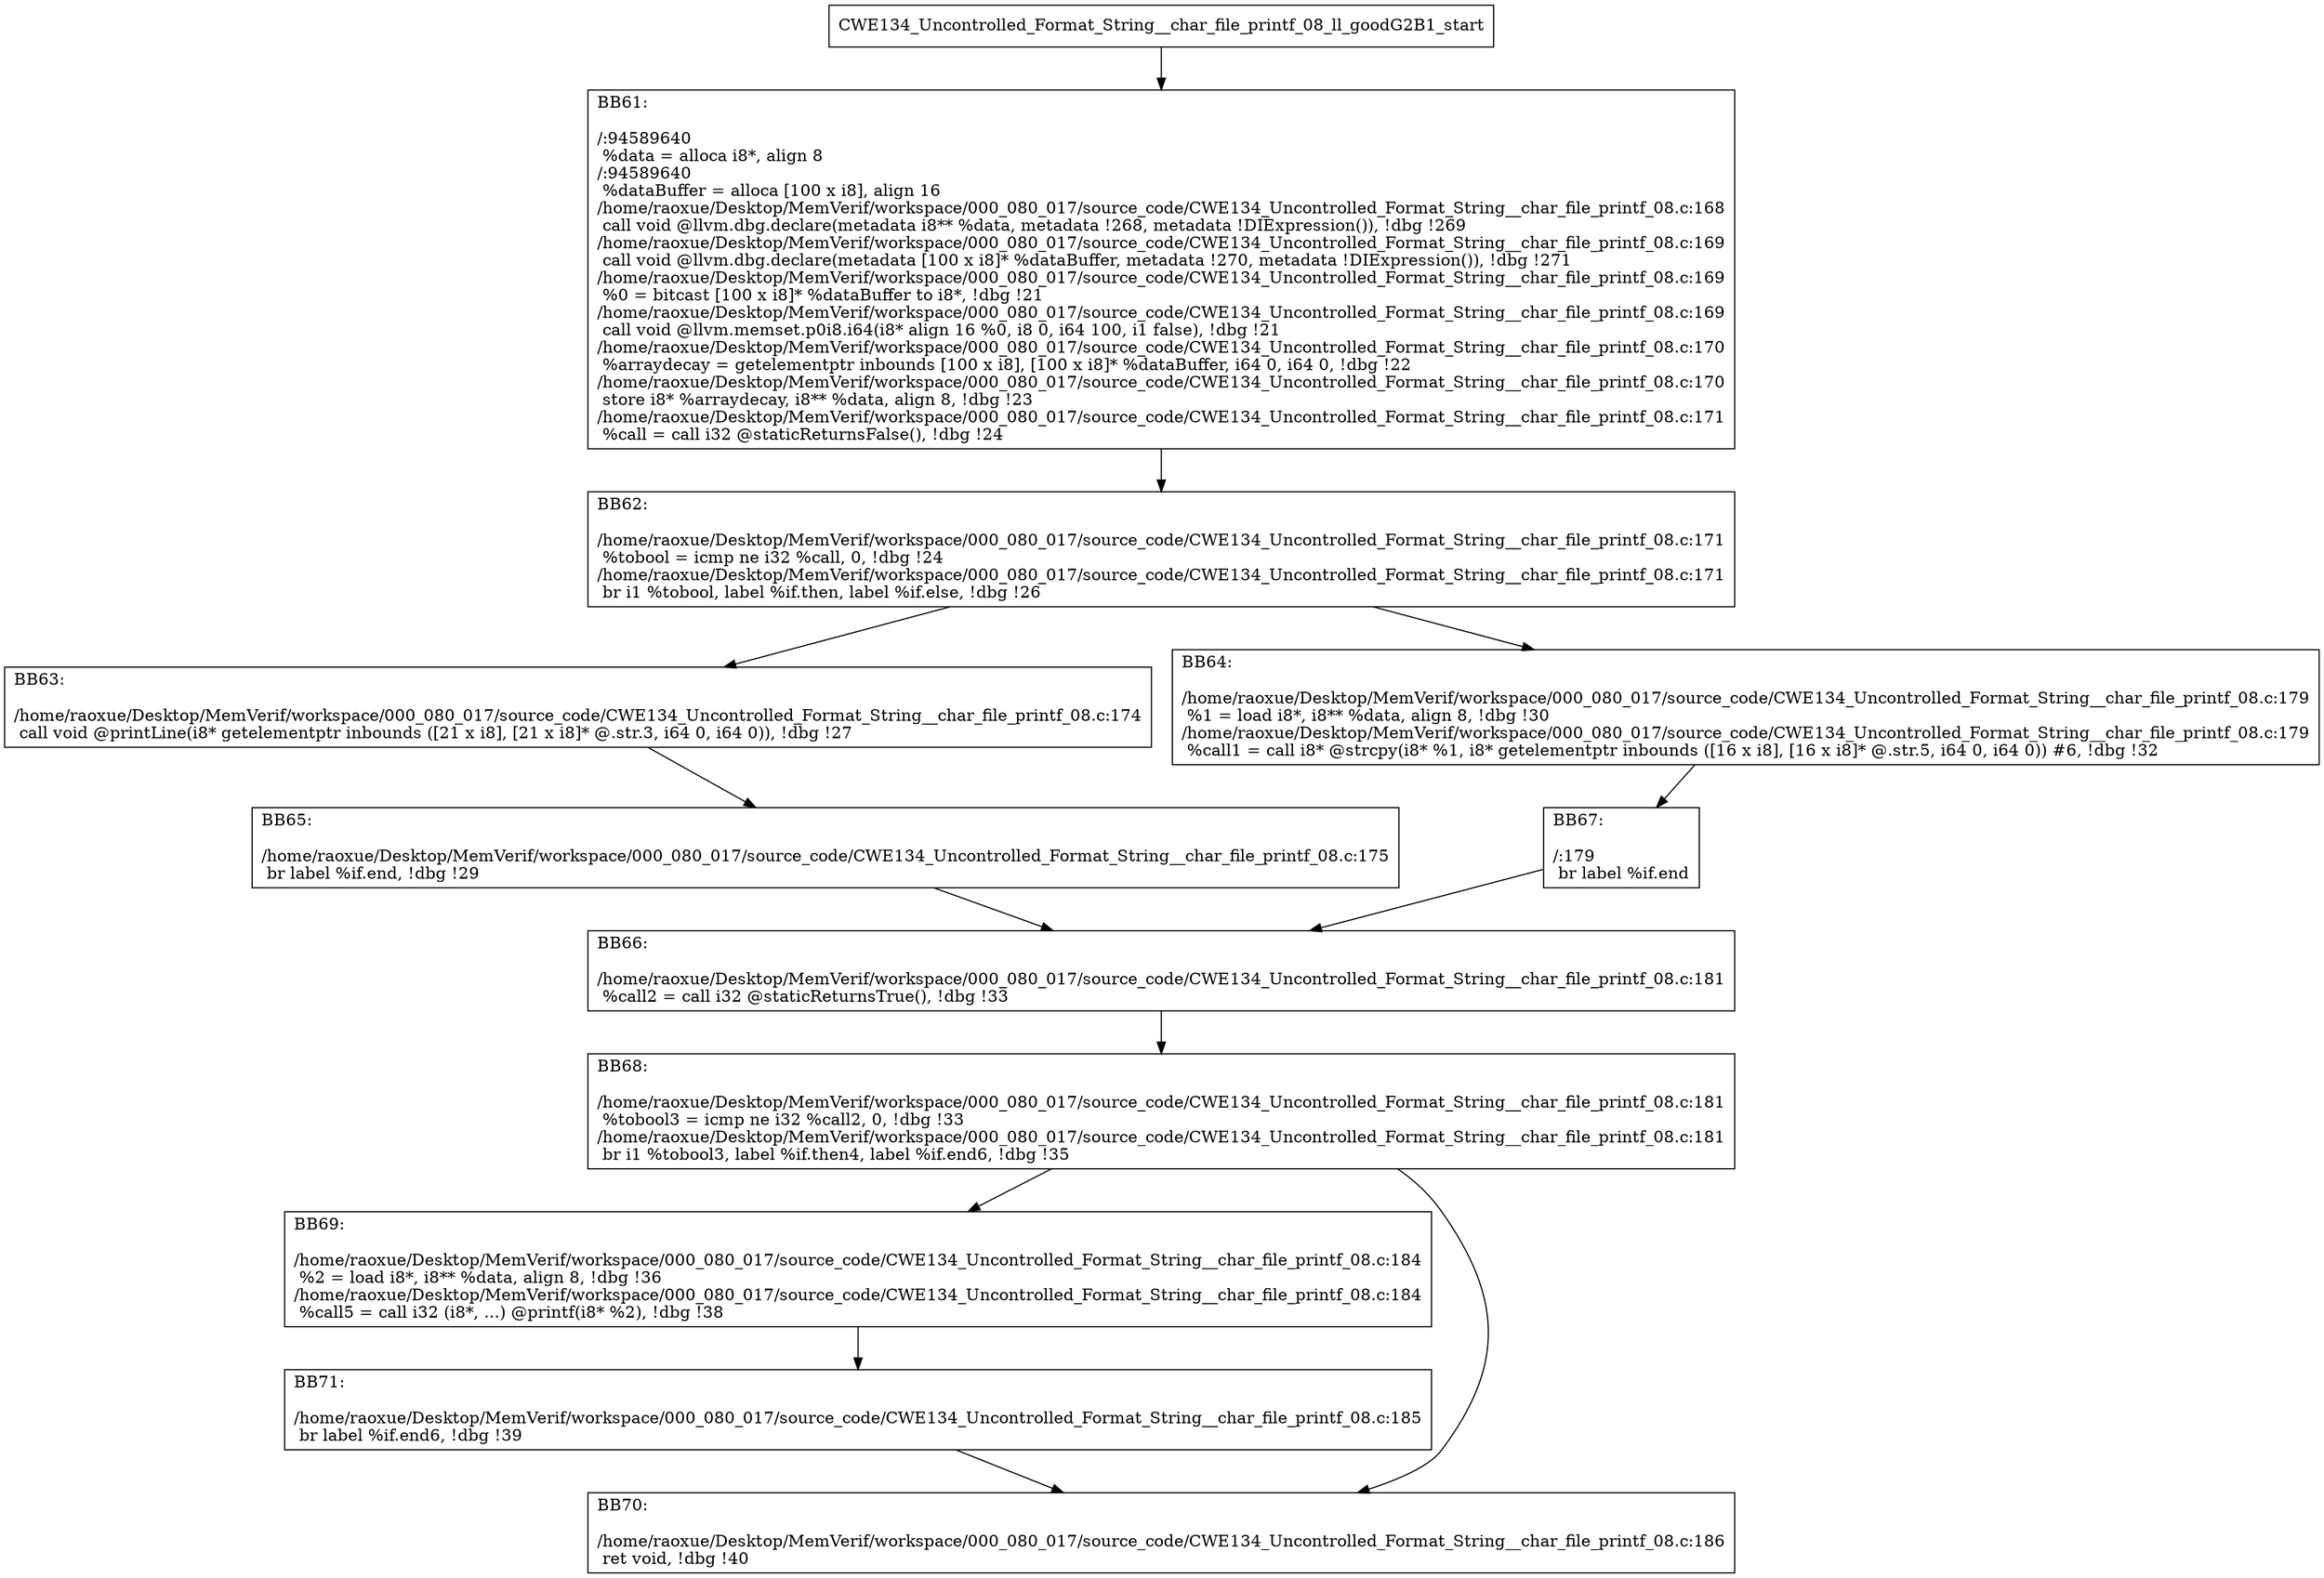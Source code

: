 digraph "CFG for'CWE134_Uncontrolled_Format_String__char_file_printf_08_ll_goodG2B1' function" {
	BBCWE134_Uncontrolled_Format_String__char_file_printf_08_ll_goodG2B1_start[shape=record,label="{CWE134_Uncontrolled_Format_String__char_file_printf_08_ll_goodG2B1_start}"];
	BBCWE134_Uncontrolled_Format_String__char_file_printf_08_ll_goodG2B1_start-> CWE134_Uncontrolled_Format_String__char_file_printf_08_ll_goodG2B1BB61;
	CWE134_Uncontrolled_Format_String__char_file_printf_08_ll_goodG2B1BB61 [shape=record, label="{BB61:\l\l/:94589640\l
  %data = alloca i8*, align 8\l
/:94589640\l
  %dataBuffer = alloca [100 x i8], align 16\l
/home/raoxue/Desktop/MemVerif/workspace/000_080_017/source_code/CWE134_Uncontrolled_Format_String__char_file_printf_08.c:168\l
  call void @llvm.dbg.declare(metadata i8** %data, metadata !268, metadata !DIExpression()), !dbg !269\l
/home/raoxue/Desktop/MemVerif/workspace/000_080_017/source_code/CWE134_Uncontrolled_Format_String__char_file_printf_08.c:169\l
  call void @llvm.dbg.declare(metadata [100 x i8]* %dataBuffer, metadata !270, metadata !DIExpression()), !dbg !271\l
/home/raoxue/Desktop/MemVerif/workspace/000_080_017/source_code/CWE134_Uncontrolled_Format_String__char_file_printf_08.c:169\l
  %0 = bitcast [100 x i8]* %dataBuffer to i8*, !dbg !21\l
/home/raoxue/Desktop/MemVerif/workspace/000_080_017/source_code/CWE134_Uncontrolled_Format_String__char_file_printf_08.c:169\l
  call void @llvm.memset.p0i8.i64(i8* align 16 %0, i8 0, i64 100, i1 false), !dbg !21\l
/home/raoxue/Desktop/MemVerif/workspace/000_080_017/source_code/CWE134_Uncontrolled_Format_String__char_file_printf_08.c:170\l
  %arraydecay = getelementptr inbounds [100 x i8], [100 x i8]* %dataBuffer, i64 0, i64 0, !dbg !22\l
/home/raoxue/Desktop/MemVerif/workspace/000_080_017/source_code/CWE134_Uncontrolled_Format_String__char_file_printf_08.c:170\l
  store i8* %arraydecay, i8** %data, align 8, !dbg !23\l
/home/raoxue/Desktop/MemVerif/workspace/000_080_017/source_code/CWE134_Uncontrolled_Format_String__char_file_printf_08.c:171\l
  %call = call i32 @staticReturnsFalse(), !dbg !24\l
}"];
	CWE134_Uncontrolled_Format_String__char_file_printf_08_ll_goodG2B1BB61-> CWE134_Uncontrolled_Format_String__char_file_printf_08_ll_goodG2B1BB62;
	CWE134_Uncontrolled_Format_String__char_file_printf_08_ll_goodG2B1BB62 [shape=record, label="{BB62:\l\l/home/raoxue/Desktop/MemVerif/workspace/000_080_017/source_code/CWE134_Uncontrolled_Format_String__char_file_printf_08.c:171\l
  %tobool = icmp ne i32 %call, 0, !dbg !24\l
/home/raoxue/Desktop/MemVerif/workspace/000_080_017/source_code/CWE134_Uncontrolled_Format_String__char_file_printf_08.c:171\l
  br i1 %tobool, label %if.then, label %if.else, !dbg !26\l
}"];
	CWE134_Uncontrolled_Format_String__char_file_printf_08_ll_goodG2B1BB62-> CWE134_Uncontrolled_Format_String__char_file_printf_08_ll_goodG2B1BB63;
	CWE134_Uncontrolled_Format_String__char_file_printf_08_ll_goodG2B1BB62-> CWE134_Uncontrolled_Format_String__char_file_printf_08_ll_goodG2B1BB64;
	CWE134_Uncontrolled_Format_String__char_file_printf_08_ll_goodG2B1BB63 [shape=record, label="{BB63:\l\l/home/raoxue/Desktop/MemVerif/workspace/000_080_017/source_code/CWE134_Uncontrolled_Format_String__char_file_printf_08.c:174\l
  call void @printLine(i8* getelementptr inbounds ([21 x i8], [21 x i8]* @.str.3, i64 0, i64 0)), !dbg !27\l
}"];
	CWE134_Uncontrolled_Format_String__char_file_printf_08_ll_goodG2B1BB63-> CWE134_Uncontrolled_Format_String__char_file_printf_08_ll_goodG2B1BB65;
	CWE134_Uncontrolled_Format_String__char_file_printf_08_ll_goodG2B1BB65 [shape=record, label="{BB65:\l\l/home/raoxue/Desktop/MemVerif/workspace/000_080_017/source_code/CWE134_Uncontrolled_Format_String__char_file_printf_08.c:175\l
  br label %if.end, !dbg !29\l
}"];
	CWE134_Uncontrolled_Format_String__char_file_printf_08_ll_goodG2B1BB65-> CWE134_Uncontrolled_Format_String__char_file_printf_08_ll_goodG2B1BB66;
	CWE134_Uncontrolled_Format_String__char_file_printf_08_ll_goodG2B1BB64 [shape=record, label="{BB64:\l\l/home/raoxue/Desktop/MemVerif/workspace/000_080_017/source_code/CWE134_Uncontrolled_Format_String__char_file_printf_08.c:179\l
  %1 = load i8*, i8** %data, align 8, !dbg !30\l
/home/raoxue/Desktop/MemVerif/workspace/000_080_017/source_code/CWE134_Uncontrolled_Format_String__char_file_printf_08.c:179\l
  %call1 = call i8* @strcpy(i8* %1, i8* getelementptr inbounds ([16 x i8], [16 x i8]* @.str.5, i64 0, i64 0)) #6, !dbg !32\l
}"];
	CWE134_Uncontrolled_Format_String__char_file_printf_08_ll_goodG2B1BB64-> CWE134_Uncontrolled_Format_String__char_file_printf_08_ll_goodG2B1BB67;
	CWE134_Uncontrolled_Format_String__char_file_printf_08_ll_goodG2B1BB67 [shape=record, label="{BB67:\l\l/:179\l
  br label %if.end\l
}"];
	CWE134_Uncontrolled_Format_String__char_file_printf_08_ll_goodG2B1BB67-> CWE134_Uncontrolled_Format_String__char_file_printf_08_ll_goodG2B1BB66;
	CWE134_Uncontrolled_Format_String__char_file_printf_08_ll_goodG2B1BB66 [shape=record, label="{BB66:\l\l/home/raoxue/Desktop/MemVerif/workspace/000_080_017/source_code/CWE134_Uncontrolled_Format_String__char_file_printf_08.c:181\l
  %call2 = call i32 @staticReturnsTrue(), !dbg !33\l
}"];
	CWE134_Uncontrolled_Format_String__char_file_printf_08_ll_goodG2B1BB66-> CWE134_Uncontrolled_Format_String__char_file_printf_08_ll_goodG2B1BB68;
	CWE134_Uncontrolled_Format_String__char_file_printf_08_ll_goodG2B1BB68 [shape=record, label="{BB68:\l\l/home/raoxue/Desktop/MemVerif/workspace/000_080_017/source_code/CWE134_Uncontrolled_Format_String__char_file_printf_08.c:181\l
  %tobool3 = icmp ne i32 %call2, 0, !dbg !33\l
/home/raoxue/Desktop/MemVerif/workspace/000_080_017/source_code/CWE134_Uncontrolled_Format_String__char_file_printf_08.c:181\l
  br i1 %tobool3, label %if.then4, label %if.end6, !dbg !35\l
}"];
	CWE134_Uncontrolled_Format_String__char_file_printf_08_ll_goodG2B1BB68-> CWE134_Uncontrolled_Format_String__char_file_printf_08_ll_goodG2B1BB69;
	CWE134_Uncontrolled_Format_String__char_file_printf_08_ll_goodG2B1BB68-> CWE134_Uncontrolled_Format_String__char_file_printf_08_ll_goodG2B1BB70;
	CWE134_Uncontrolled_Format_String__char_file_printf_08_ll_goodG2B1BB69 [shape=record, label="{BB69:\l\l/home/raoxue/Desktop/MemVerif/workspace/000_080_017/source_code/CWE134_Uncontrolled_Format_String__char_file_printf_08.c:184\l
  %2 = load i8*, i8** %data, align 8, !dbg !36\l
/home/raoxue/Desktop/MemVerif/workspace/000_080_017/source_code/CWE134_Uncontrolled_Format_String__char_file_printf_08.c:184\l
  %call5 = call i32 (i8*, ...) @printf(i8* %2), !dbg !38\l
}"];
	CWE134_Uncontrolled_Format_String__char_file_printf_08_ll_goodG2B1BB69-> CWE134_Uncontrolled_Format_String__char_file_printf_08_ll_goodG2B1BB71;
	CWE134_Uncontrolled_Format_String__char_file_printf_08_ll_goodG2B1BB71 [shape=record, label="{BB71:\l\l/home/raoxue/Desktop/MemVerif/workspace/000_080_017/source_code/CWE134_Uncontrolled_Format_String__char_file_printf_08.c:185\l
  br label %if.end6, !dbg !39\l
}"];
	CWE134_Uncontrolled_Format_String__char_file_printf_08_ll_goodG2B1BB71-> CWE134_Uncontrolled_Format_String__char_file_printf_08_ll_goodG2B1BB70;
	CWE134_Uncontrolled_Format_String__char_file_printf_08_ll_goodG2B1BB70 [shape=record, label="{BB70:\l\l/home/raoxue/Desktop/MemVerif/workspace/000_080_017/source_code/CWE134_Uncontrolled_Format_String__char_file_printf_08.c:186\l
  ret void, !dbg !40\l
}"];
}
